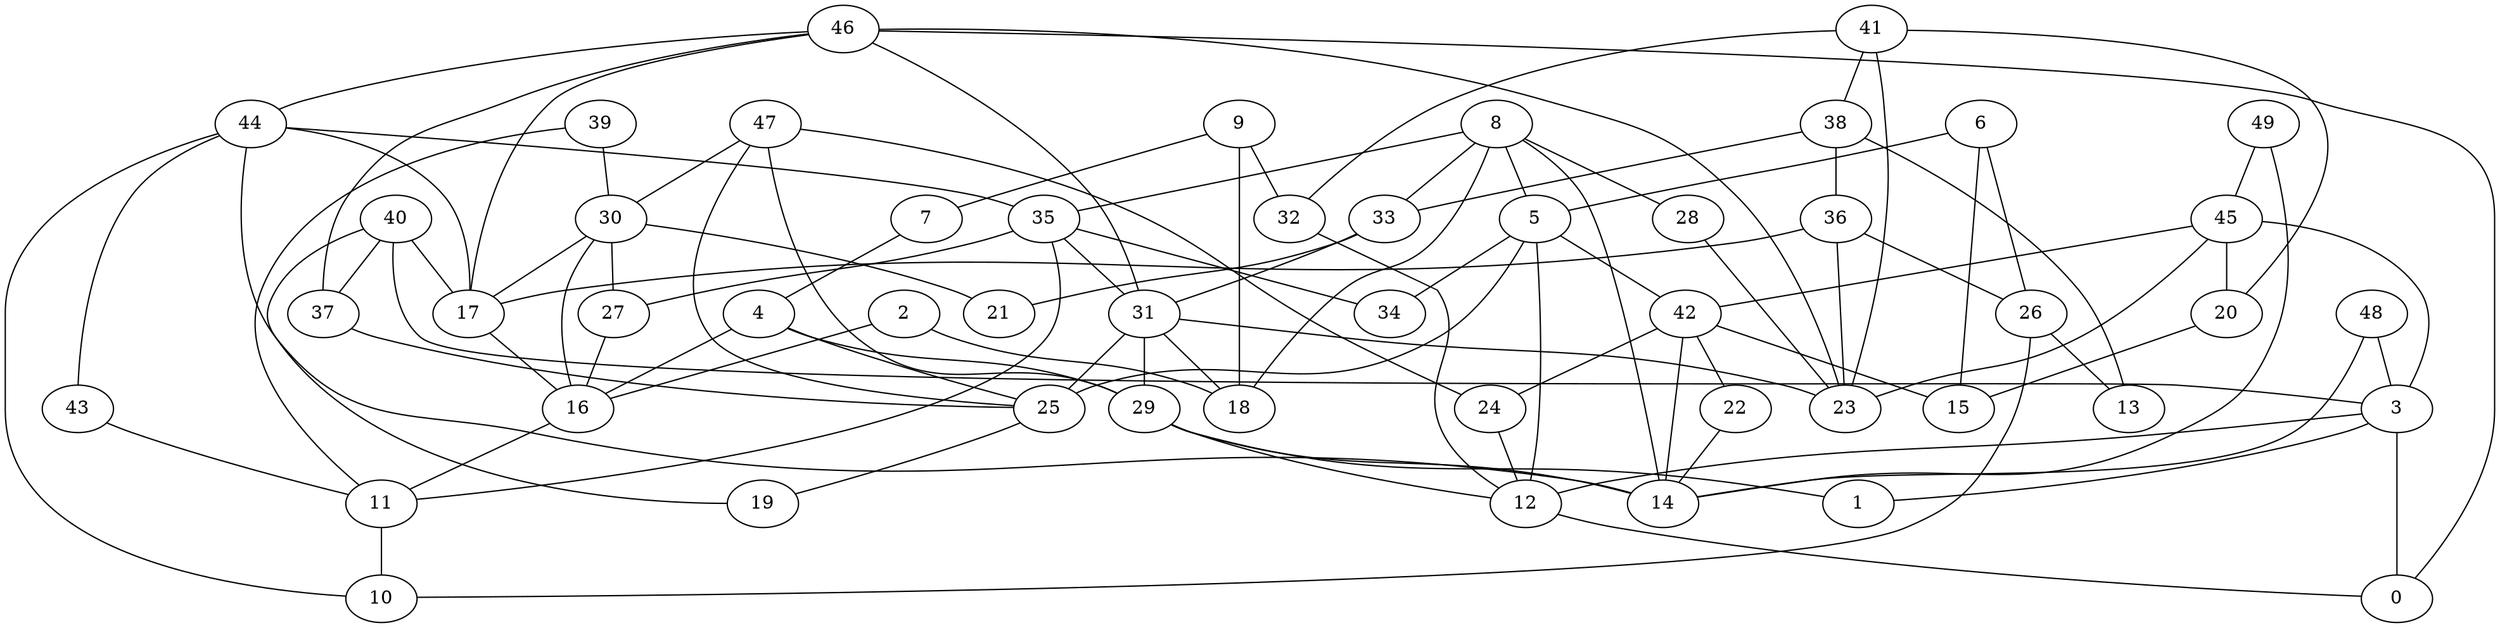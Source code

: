 digraph GG_graph {

subgraph G_graph {
edge [color = black]
"39" -> "11" [dir = none]
"39" -> "30" [dir = none]
"11" -> "10" [dir = none]
"35" -> "34" [dir = none]
"35" -> "11" [dir = none]
"35" -> "31" [dir = none]
"35" -> "27" [dir = none]
"27" -> "16" [dir = none]
"33" -> "31" [dir = none]
"33" -> "21" [dir = none]
"20" -> "15" [dir = none]
"28" -> "23" [dir = none]
"41" -> "38" [dir = none]
"41" -> "23" [dir = none]
"41" -> "20" [dir = none]
"41" -> "32" [dir = none]
"31" -> "25" [dir = none]
"31" -> "23" [dir = none]
"31" -> "18" [dir = none]
"31" -> "29" [dir = none]
"46" -> "37" [dir = none]
"46" -> "0" [dir = none]
"46" -> "44" [dir = none]
"46" -> "23" [dir = none]
"46" -> "17" [dir = none]
"46" -> "31" [dir = none]
"7" -> "4" [dir = none]
"29" -> "1" [dir = none]
"29" -> "12" [dir = none]
"29" -> "14" [dir = none]
"37" -> "25" [dir = none]
"26" -> "13" [dir = none]
"26" -> "10" [dir = none]
"32" -> "12" [dir = none]
"25" -> "19" [dir = none]
"2" -> "18" [dir = none]
"2" -> "16" [dir = none]
"9" -> "7" [dir = none]
"9" -> "18" [dir = none]
"9" -> "32" [dir = none]
"22" -> "14" [dir = none]
"47" -> "30" [dir = none]
"47" -> "29" [dir = none]
"47" -> "24" [dir = none]
"16" -> "11" [dir = none]
"8" -> "33" [dir = none]
"8" -> "35" [dir = none]
"8" -> "5" [dir = none]
"8" -> "18" [dir = none]
"8" -> "28" [dir = none]
"38" -> "33" [dir = none]
"38" -> "36" [dir = none]
"38" -> "13" [dir = none]
"48" -> "3" [dir = none]
"48" -> "14" [dir = none]
"4" -> "25" [dir = none]
"4" -> "16" [dir = none]
"4" -> "29" [dir = none]
"49" -> "14" [dir = none]
"49" -> "45" [dir = none]
"42" -> "14" [dir = none]
"42" -> "24" [dir = none]
"42" -> "15" [dir = none]
"42" -> "22" [dir = none]
"43" -> "11" [dir = none]
"36" -> "26" [dir = none]
"36" -> "23" [dir = none]
"36" -> "17" [dir = none]
"12" -> "0" [dir = none]
"44" -> "17" [dir = none]
"44" -> "35" [dir = none]
"44" -> "10" [dir = none]
"44" -> "43" [dir = none]
"44" -> "14" [dir = none]
"40" -> "17" [dir = none]
"40" -> "3" [dir = none]
"40" -> "19" [dir = none]
"40" -> "37" [dir = none]
"17" -> "16" [dir = none]
"30" -> "16" [dir = none]
"30" -> "21" [dir = none]
"30" -> "17" [dir = none]
"30" -> "27" [dir = none]
"6" -> "15" [dir = none]
"6" -> "5" [dir = none]
"6" -> "26" [dir = none]
"3" -> "12" [dir = none]
"3" -> "1" [dir = none]
"3" -> "0" [dir = none]
"45" -> "42" [dir = none]
"45" -> "23" [dir = none]
"45" -> "20" [dir = none]
"45" -> "3" [dir = none]
"24" -> "12" [dir = none]
"5" -> "25" [dir = none]
"5" -> "42" [dir = none]
"5" -> "12" [dir = none]
"5" -> "34" [dir = none]
"8" -> "14" [dir = none]
"47" -> "25" [dir = none]
}

}
